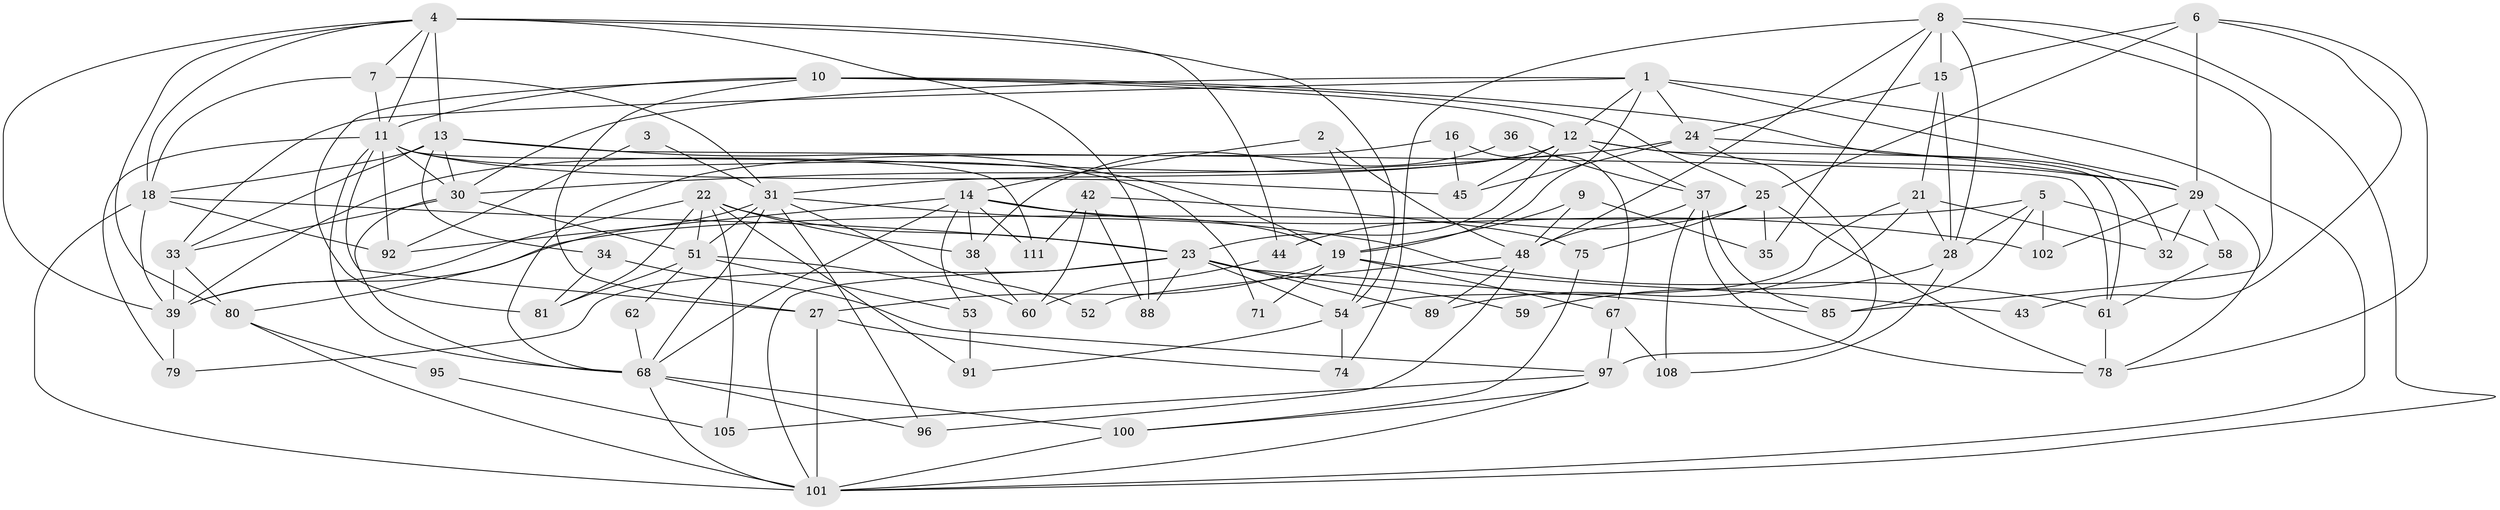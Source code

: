 // Generated by graph-tools (version 1.1) at 2025/52/02/27/25 19:52:08]
// undirected, 73 vertices, 178 edges
graph export_dot {
graph [start="1"]
  node [color=gray90,style=filled];
  1 [super="+26"];
  2;
  3;
  4 [super="+109"];
  5 [super="+55"];
  6 [super="+17"];
  7 [super="+56"];
  8 [super="+40"];
  9;
  10 [super="+99"];
  11 [super="+66"];
  12 [super="+103"];
  13 [super="+73"];
  14 [super="+20"];
  15;
  16 [super="+46"];
  18 [super="+64"];
  19 [super="+57"];
  21 [super="+90"];
  22 [super="+49"];
  23 [super="+47"];
  24 [super="+76"];
  25 [super="+69"];
  27 [super="+106"];
  28 [super="+83"];
  29 [super="+77"];
  30 [super="+41"];
  31 [super="+86"];
  32;
  33 [super="+65"];
  34 [super="+107"];
  35;
  36;
  37;
  38;
  39 [super="+50"];
  42;
  43;
  44;
  45;
  48 [super="+70"];
  51 [super="+93"];
  52;
  53;
  54 [super="+63"];
  58 [super="+87"];
  59;
  60 [super="+72"];
  61;
  62;
  67;
  68 [super="+84"];
  71;
  74;
  75;
  78 [super="+94"];
  79;
  80;
  81 [super="+82"];
  85 [super="+98"];
  88;
  89;
  91;
  92;
  95;
  96;
  97 [super="+104"];
  100;
  101 [super="+110"];
  102;
  105;
  108;
  111;
  1 -- 29;
  1 -- 101;
  1 -- 33;
  1 -- 19;
  1 -- 24;
  1 -- 12;
  1 -- 30;
  2 -- 54;
  2 -- 48;
  2 -- 14;
  3 -- 92;
  3 -- 31;
  4 -- 44 [weight=2];
  4 -- 7;
  4 -- 39;
  4 -- 80;
  4 -- 88;
  4 -- 13;
  4 -- 54;
  4 -- 18;
  4 -- 11;
  5 -- 85 [weight=2];
  5 -- 39;
  5 -- 58;
  5 -- 102;
  5 -- 28;
  6 -- 25;
  6 -- 43;
  6 -- 29;
  6 -- 15;
  6 -- 78;
  7 -- 31;
  7 -- 18;
  7 -- 11;
  8 -- 15;
  8 -- 35;
  8 -- 48;
  8 -- 85;
  8 -- 74;
  8 -- 28;
  8 -- 101;
  9 -- 19;
  9 -- 35;
  9 -- 48;
  10 -- 11;
  10 -- 32;
  10 -- 25;
  10 -- 27;
  10 -- 12;
  10 -- 81;
  11 -- 79;
  11 -- 68;
  11 -- 71;
  11 -- 45;
  11 -- 111;
  11 -- 27;
  11 -- 92;
  11 -- 30;
  12 -- 61;
  12 -- 23;
  12 -- 37;
  12 -- 45;
  12 -- 39;
  12 -- 31;
  12 -- 29;
  13 -- 18;
  13 -- 19;
  13 -- 61;
  13 -- 30;
  13 -- 33;
  13 -- 34;
  14 -- 68;
  14 -- 38;
  14 -- 53;
  14 -- 92;
  14 -- 102;
  14 -- 19;
  14 -- 111;
  15 -- 24;
  15 -- 28;
  15 -- 21;
  16 -- 45;
  16 -- 68 [weight=2];
  16 -- 67;
  18 -- 101;
  18 -- 39;
  18 -- 23;
  18 -- 92;
  19 -- 43;
  19 -- 71;
  19 -- 67;
  19 -- 27;
  21 -- 32;
  21 -- 28;
  21 -- 89;
  21 -- 54;
  22 -- 51;
  22 -- 81;
  22 -- 91;
  22 -- 39 [weight=2];
  22 -- 23;
  22 -- 38;
  22 -- 105;
  23 -- 59;
  23 -- 79;
  23 -- 88;
  23 -- 89;
  23 -- 85;
  23 -- 54;
  23 -- 101;
  24 -- 97;
  24 -- 45;
  24 -- 30;
  24 -- 29;
  25 -- 35;
  25 -- 75 [weight=2];
  25 -- 44;
  25 -- 78;
  27 -- 101 [weight=2];
  27 -- 74;
  28 -- 108;
  28 -- 59;
  29 -- 102;
  29 -- 58;
  29 -- 32;
  29 -- 78;
  30 -- 33;
  30 -- 68;
  30 -- 51;
  31 -- 80;
  31 -- 52;
  31 -- 96;
  31 -- 61;
  31 -- 68;
  31 -- 51;
  33 -- 39;
  33 -- 80;
  34 -- 97;
  34 -- 81;
  36 -- 38;
  36 -- 37;
  37 -- 48;
  37 -- 85;
  37 -- 108;
  37 -- 78;
  38 -- 60;
  39 -- 79;
  42 -- 88;
  42 -- 75;
  42 -- 111;
  42 -- 60;
  44 -- 60;
  48 -- 96;
  48 -- 89;
  48 -- 52;
  51 -- 81;
  51 -- 60;
  51 -- 53;
  51 -- 62;
  53 -- 91;
  54 -- 91;
  54 -- 74;
  58 -- 61;
  61 -- 78;
  62 -- 68;
  67 -- 97;
  67 -- 108;
  68 -- 100;
  68 -- 96;
  68 -- 101;
  75 -- 100;
  80 -- 101;
  80 -- 95;
  95 -- 105;
  97 -- 100;
  97 -- 105;
  97 -- 101;
  100 -- 101;
}
